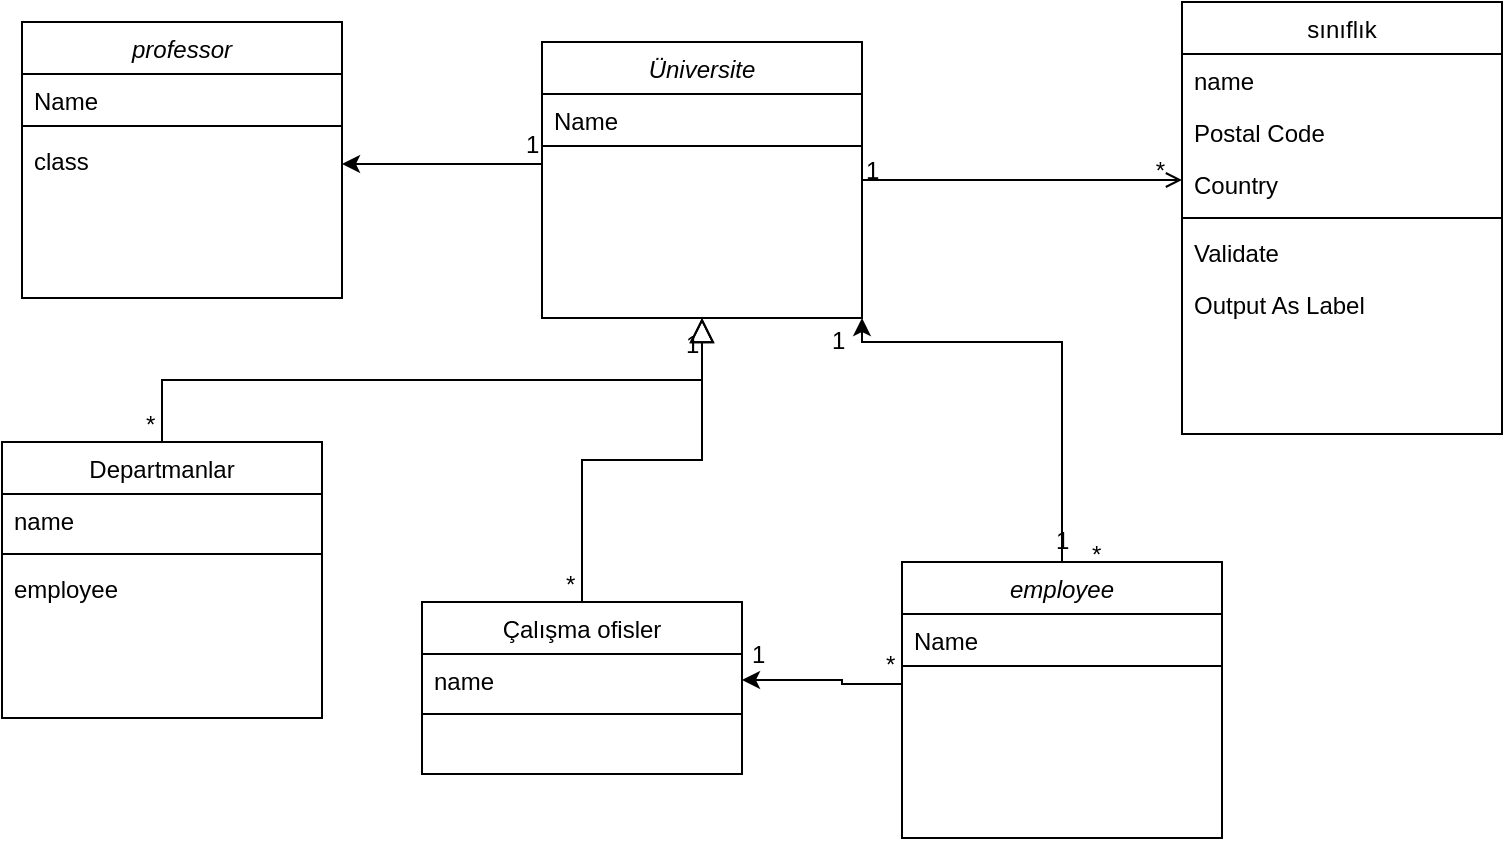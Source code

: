 <mxfile version="21.0.6" type="github">
  <diagram name="Sayfa -1" id="IZf4YPTOtMmeYFm4Y4rr">
    <mxGraphModel dx="1674" dy="796" grid="1" gridSize="10" guides="1" tooltips="1" connect="1" arrows="1" fold="1" page="1" pageScale="1" pageWidth="827" pageHeight="1169" math="0" shadow="0">
      <root>
        <mxCell id="0" />
        <mxCell id="1" parent="0" />
        <mxCell id="3kdU1OcoeH2gAvUZiHrY-1" value="Üniversite" style="swimlane;fontStyle=2;align=center;verticalAlign=top;childLayout=stackLayout;horizontal=1;startSize=26;horizontalStack=0;resizeParent=1;resizeLast=0;collapsible=1;marginBottom=0;rounded=0;shadow=0;strokeWidth=1;" vertex="1" parent="1">
          <mxGeometry x="430" y="140" width="160" height="138" as="geometry">
            <mxRectangle x="230" y="140" width="160" height="26" as="alternateBounds" />
          </mxGeometry>
        </mxCell>
        <mxCell id="3kdU1OcoeH2gAvUZiHrY-2" value="Name" style="text;align=left;verticalAlign=top;spacingLeft=4;spacingRight=4;overflow=hidden;rotatable=0;points=[[0,0.5],[1,0.5]];portConstraint=eastwest;" vertex="1" parent="3kdU1OcoeH2gAvUZiHrY-1">
          <mxGeometry y="26" width="160" height="22" as="geometry" />
        </mxCell>
        <mxCell id="3kdU1OcoeH2gAvUZiHrY-3" style="edgeStyle=orthogonalEdgeStyle;rounded=0;orthogonalLoop=1;jettySize=auto;html=1;" edge="1" parent="3kdU1OcoeH2gAvUZiHrY-1">
          <mxGeometry relative="1" as="geometry">
            <mxPoint x="-100" y="61" as="targetPoint" />
            <mxPoint y="61" as="sourcePoint" />
          </mxGeometry>
        </mxCell>
        <mxCell id="3kdU1OcoeH2gAvUZiHrY-4" value="" style="line;html=1;strokeWidth=1;align=left;verticalAlign=middle;spacingTop=-1;spacingLeft=3;spacingRight=3;rotatable=0;labelPosition=right;points=[];portConstraint=eastwest;" vertex="1" parent="3kdU1OcoeH2gAvUZiHrY-1">
          <mxGeometry y="48" width="160" height="8" as="geometry" />
        </mxCell>
        <mxCell id="3kdU1OcoeH2gAvUZiHrY-5" value="Departmanlar" style="swimlane;fontStyle=0;align=center;verticalAlign=top;childLayout=stackLayout;horizontal=1;startSize=26;horizontalStack=0;resizeParent=1;resizeLast=0;collapsible=1;marginBottom=0;rounded=0;shadow=0;strokeWidth=1;" vertex="1" parent="1">
          <mxGeometry x="160" y="340" width="160" height="138" as="geometry">
            <mxRectangle x="130" y="380" width="160" height="26" as="alternateBounds" />
          </mxGeometry>
        </mxCell>
        <mxCell id="3kdU1OcoeH2gAvUZiHrY-6" value="name" style="text;align=left;verticalAlign=top;spacingLeft=4;spacingRight=4;overflow=hidden;rotatable=0;points=[[0,0.5],[1,0.5]];portConstraint=eastwest;" vertex="1" parent="3kdU1OcoeH2gAvUZiHrY-5">
          <mxGeometry y="26" width="160" height="26" as="geometry" />
        </mxCell>
        <mxCell id="3kdU1OcoeH2gAvUZiHrY-7" value="" style="line;html=1;strokeWidth=1;align=left;verticalAlign=middle;spacingTop=-1;spacingLeft=3;spacingRight=3;rotatable=0;labelPosition=right;points=[];portConstraint=eastwest;" vertex="1" parent="3kdU1OcoeH2gAvUZiHrY-5">
          <mxGeometry y="52" width="160" height="8" as="geometry" />
        </mxCell>
        <mxCell id="3kdU1OcoeH2gAvUZiHrY-8" value="employee" style="text;align=left;verticalAlign=top;spacingLeft=4;spacingRight=4;overflow=hidden;rotatable=0;points=[[0,0.5],[1,0.5]];portConstraint=eastwest;" vertex="1" parent="3kdU1OcoeH2gAvUZiHrY-5">
          <mxGeometry y="60" width="160" height="26" as="geometry" />
        </mxCell>
        <mxCell id="3kdU1OcoeH2gAvUZiHrY-9" value="" style="endArrow=block;endSize=10;endFill=0;shadow=0;strokeWidth=1;rounded=0;edgeStyle=elbowEdgeStyle;elbow=vertical;" edge="1" parent="1" source="3kdU1OcoeH2gAvUZiHrY-5" target="3kdU1OcoeH2gAvUZiHrY-1">
          <mxGeometry width="160" relative="1" as="geometry">
            <mxPoint x="410" y="303" as="sourcePoint" />
            <mxPoint x="410" y="303" as="targetPoint" />
          </mxGeometry>
        </mxCell>
        <mxCell id="3kdU1OcoeH2gAvUZiHrY-10" value="Çalışma ofisler" style="swimlane;fontStyle=0;align=center;verticalAlign=top;childLayout=stackLayout;horizontal=1;startSize=26;horizontalStack=0;resizeParent=1;resizeLast=0;collapsible=1;marginBottom=0;rounded=0;shadow=0;strokeWidth=1;" vertex="1" parent="1">
          <mxGeometry x="370" y="420" width="160" height="86" as="geometry">
            <mxRectangle x="340" y="380" width="170" height="26" as="alternateBounds" />
          </mxGeometry>
        </mxCell>
        <mxCell id="3kdU1OcoeH2gAvUZiHrY-11" value="name" style="text;align=left;verticalAlign=top;spacingLeft=4;spacingRight=4;overflow=hidden;rotatable=0;points=[[0,0.5],[1,0.5]];portConstraint=eastwest;" vertex="1" parent="3kdU1OcoeH2gAvUZiHrY-10">
          <mxGeometry y="26" width="160" height="26" as="geometry" />
        </mxCell>
        <mxCell id="3kdU1OcoeH2gAvUZiHrY-12" value="" style="line;html=1;strokeWidth=1;align=left;verticalAlign=middle;spacingTop=-1;spacingLeft=3;spacingRight=3;rotatable=0;labelPosition=right;points=[];portConstraint=eastwest;" vertex="1" parent="3kdU1OcoeH2gAvUZiHrY-10">
          <mxGeometry y="52" width="160" height="8" as="geometry" />
        </mxCell>
        <mxCell id="3kdU1OcoeH2gAvUZiHrY-13" value="" style="endArrow=block;endSize=10;endFill=0;shadow=0;strokeWidth=1;rounded=0;edgeStyle=elbowEdgeStyle;elbow=vertical;" edge="1" parent="1" source="3kdU1OcoeH2gAvUZiHrY-10" target="3kdU1OcoeH2gAvUZiHrY-1">
          <mxGeometry width="160" relative="1" as="geometry">
            <mxPoint x="420" y="473" as="sourcePoint" />
            <mxPoint x="520" y="371" as="targetPoint" />
          </mxGeometry>
        </mxCell>
        <mxCell id="3kdU1OcoeH2gAvUZiHrY-14" value="sınıflık" style="swimlane;fontStyle=0;align=center;verticalAlign=top;childLayout=stackLayout;horizontal=1;startSize=26;horizontalStack=0;resizeParent=1;resizeLast=0;collapsible=1;marginBottom=0;rounded=0;shadow=0;strokeWidth=1;" vertex="1" parent="1">
          <mxGeometry x="750" y="120" width="160" height="216" as="geometry">
            <mxRectangle x="550" y="140" width="160" height="26" as="alternateBounds" />
          </mxGeometry>
        </mxCell>
        <mxCell id="3kdU1OcoeH2gAvUZiHrY-15" value="name" style="text;align=left;verticalAlign=top;spacingLeft=4;spacingRight=4;overflow=hidden;rotatable=0;points=[[0,0.5],[1,0.5]];portConstraint=eastwest;rounded=0;shadow=0;html=0;" vertex="1" parent="3kdU1OcoeH2gAvUZiHrY-14">
          <mxGeometry y="26" width="160" height="26" as="geometry" />
        </mxCell>
        <mxCell id="3kdU1OcoeH2gAvUZiHrY-16" value="Postal Code" style="text;align=left;verticalAlign=top;spacingLeft=4;spacingRight=4;overflow=hidden;rotatable=0;points=[[0,0.5],[1,0.5]];portConstraint=eastwest;rounded=0;shadow=0;html=0;" vertex="1" parent="3kdU1OcoeH2gAvUZiHrY-14">
          <mxGeometry y="52" width="160" height="26" as="geometry" />
        </mxCell>
        <mxCell id="3kdU1OcoeH2gAvUZiHrY-17" value="Country" style="text;align=left;verticalAlign=top;spacingLeft=4;spacingRight=4;overflow=hidden;rotatable=0;points=[[0,0.5],[1,0.5]];portConstraint=eastwest;rounded=0;shadow=0;html=0;" vertex="1" parent="3kdU1OcoeH2gAvUZiHrY-14">
          <mxGeometry y="78" width="160" height="26" as="geometry" />
        </mxCell>
        <mxCell id="3kdU1OcoeH2gAvUZiHrY-18" value="" style="line;html=1;strokeWidth=1;align=left;verticalAlign=middle;spacingTop=-1;spacingLeft=3;spacingRight=3;rotatable=0;labelPosition=right;points=[];portConstraint=eastwest;" vertex="1" parent="3kdU1OcoeH2gAvUZiHrY-14">
          <mxGeometry y="104" width="160" height="8" as="geometry" />
        </mxCell>
        <mxCell id="3kdU1OcoeH2gAvUZiHrY-19" value="Validate" style="text;align=left;verticalAlign=top;spacingLeft=4;spacingRight=4;overflow=hidden;rotatable=0;points=[[0,0.5],[1,0.5]];portConstraint=eastwest;" vertex="1" parent="3kdU1OcoeH2gAvUZiHrY-14">
          <mxGeometry y="112" width="160" height="26" as="geometry" />
        </mxCell>
        <mxCell id="3kdU1OcoeH2gAvUZiHrY-20" value="Output As Label" style="text;align=left;verticalAlign=top;spacingLeft=4;spacingRight=4;overflow=hidden;rotatable=0;points=[[0,0.5],[1,0.5]];portConstraint=eastwest;" vertex="1" parent="3kdU1OcoeH2gAvUZiHrY-14">
          <mxGeometry y="138" width="160" height="26" as="geometry" />
        </mxCell>
        <mxCell id="3kdU1OcoeH2gAvUZiHrY-21" value="" style="endArrow=open;shadow=0;strokeWidth=1;rounded=0;endFill=1;edgeStyle=elbowEdgeStyle;elbow=vertical;" edge="1" parent="1" source="3kdU1OcoeH2gAvUZiHrY-1" target="3kdU1OcoeH2gAvUZiHrY-14">
          <mxGeometry x="0.5" y="41" relative="1" as="geometry">
            <mxPoint x="590" y="292" as="sourcePoint" />
            <mxPoint x="750" y="292" as="targetPoint" />
            <mxPoint x="-40" y="32" as="offset" />
          </mxGeometry>
        </mxCell>
        <mxCell id="3kdU1OcoeH2gAvUZiHrY-22" value="1" style="resizable=0;align=left;verticalAlign=bottom;labelBackgroundColor=none;fontSize=12;" connectable="0" vertex="1" parent="3kdU1OcoeH2gAvUZiHrY-21">
          <mxGeometry x="-1" relative="1" as="geometry">
            <mxPoint y="4" as="offset" />
          </mxGeometry>
        </mxCell>
        <mxCell id="3kdU1OcoeH2gAvUZiHrY-23" value="*" style="resizable=0;align=right;verticalAlign=bottom;labelBackgroundColor=none;fontSize=12;" connectable="0" vertex="1" parent="3kdU1OcoeH2gAvUZiHrY-21">
          <mxGeometry x="1" relative="1" as="geometry">
            <mxPoint x="-7" y="4" as="offset" />
          </mxGeometry>
        </mxCell>
        <mxCell id="3kdU1OcoeH2gAvUZiHrY-24" value="1" style="resizable=0;align=left;verticalAlign=bottom;labelBackgroundColor=none;fontSize=12;" connectable="0" vertex="1" parent="3kdU1OcoeH2gAvUZiHrY-21">
          <mxGeometry x="-1" relative="1" as="geometry">
            <mxPoint x="-170" y="-9" as="offset" />
          </mxGeometry>
        </mxCell>
        <mxCell id="3kdU1OcoeH2gAvUZiHrY-25" value="*" style="resizable=0;align=left;verticalAlign=bottom;labelBackgroundColor=none;fontSize=12;" connectable="0" vertex="1" parent="3kdU1OcoeH2gAvUZiHrY-21">
          <mxGeometry x="-1" relative="1" as="geometry">
            <mxPoint x="10" y="251" as="offset" />
          </mxGeometry>
        </mxCell>
        <mxCell id="3kdU1OcoeH2gAvUZiHrY-26" value="*" style="resizable=0;align=left;verticalAlign=bottom;labelBackgroundColor=none;fontSize=12;" connectable="0" vertex="1" parent="3kdU1OcoeH2gAvUZiHrY-21">
          <mxGeometry x="-1" relative="1" as="geometry">
            <mxPoint x="34" y="211" as="offset" />
          </mxGeometry>
        </mxCell>
        <mxCell id="3kdU1OcoeH2gAvUZiHrY-27" value="*" style="resizable=0;align=left;verticalAlign=bottom;labelBackgroundColor=none;fontSize=12;" connectable="0" vertex="1" parent="3kdU1OcoeH2gAvUZiHrY-21">
          <mxGeometry x="-1" relative="1" as="geometry">
            <mxPoint x="-360" y="131" as="offset" />
          </mxGeometry>
        </mxCell>
        <mxCell id="3kdU1OcoeH2gAvUZiHrY-28" value="*" style="resizable=0;align=left;verticalAlign=bottom;labelBackgroundColor=none;fontSize=12;" connectable="0" vertex="1" parent="3kdU1OcoeH2gAvUZiHrY-21">
          <mxGeometry x="-1" relative="1" as="geometry">
            <mxPoint x="-150" y="211" as="offset" />
          </mxGeometry>
        </mxCell>
        <mxCell id="3kdU1OcoeH2gAvUZiHrY-29" value="1" style="resizable=0;align=left;verticalAlign=bottom;labelBackgroundColor=none;fontSize=12;" connectable="0" vertex="1" parent="3kdU1OcoeH2gAvUZiHrY-21">
          <mxGeometry x="-1" relative="1" as="geometry">
            <mxPoint x="-90" y="91" as="offset" />
          </mxGeometry>
        </mxCell>
        <mxCell id="3kdU1OcoeH2gAvUZiHrY-30" value="1" style="resizable=0;align=left;verticalAlign=bottom;labelBackgroundColor=none;fontSize=12;" connectable="0" vertex="1" parent="1">
          <mxGeometry x="690" y="390" as="geometry">
            <mxPoint x="-5" y="8" as="offset" />
          </mxGeometry>
        </mxCell>
        <mxCell id="3kdU1OcoeH2gAvUZiHrY-31" value="professor" style="swimlane;fontStyle=2;align=center;verticalAlign=top;childLayout=stackLayout;horizontal=1;startSize=26;horizontalStack=0;resizeParent=1;resizeLast=0;collapsible=1;marginBottom=0;rounded=0;shadow=0;strokeWidth=1;" vertex="1" parent="1">
          <mxGeometry x="170" y="130" width="160" height="138" as="geometry">
            <mxRectangle x="230" y="140" width="160" height="26" as="alternateBounds" />
          </mxGeometry>
        </mxCell>
        <mxCell id="3kdU1OcoeH2gAvUZiHrY-32" value="Name" style="text;align=left;verticalAlign=top;spacingLeft=4;spacingRight=4;overflow=hidden;rotatable=0;points=[[0,0.5],[1,0.5]];portConstraint=eastwest;" vertex="1" parent="3kdU1OcoeH2gAvUZiHrY-31">
          <mxGeometry y="26" width="160" height="22" as="geometry" />
        </mxCell>
        <mxCell id="3kdU1OcoeH2gAvUZiHrY-33" value="" style="line;html=1;strokeWidth=1;align=left;verticalAlign=middle;spacingTop=-1;spacingLeft=3;spacingRight=3;rotatable=0;labelPosition=right;points=[];portConstraint=eastwest;" vertex="1" parent="3kdU1OcoeH2gAvUZiHrY-31">
          <mxGeometry y="48" width="160" height="8" as="geometry" />
        </mxCell>
        <mxCell id="3kdU1OcoeH2gAvUZiHrY-34" value="class" style="text;align=left;verticalAlign=top;spacingLeft=4;spacingRight=4;overflow=hidden;rotatable=0;points=[[0,0.5],[1,0.5]];portConstraint=eastwest;" vertex="1" parent="3kdU1OcoeH2gAvUZiHrY-31">
          <mxGeometry y="56" width="160" height="22" as="geometry" />
        </mxCell>
        <mxCell id="3kdU1OcoeH2gAvUZiHrY-35" style="edgeStyle=orthogonalEdgeStyle;rounded=0;orthogonalLoop=1;jettySize=auto;html=1;entryX=1;entryY=1;entryDx=0;entryDy=0;" edge="1" parent="1" source="3kdU1OcoeH2gAvUZiHrY-36" target="3kdU1OcoeH2gAvUZiHrY-1">
          <mxGeometry relative="1" as="geometry">
            <Array as="points">
              <mxPoint x="690" y="290" />
              <mxPoint x="590" y="290" />
            </Array>
          </mxGeometry>
        </mxCell>
        <mxCell id="3kdU1OcoeH2gAvUZiHrY-36" value="employee" style="swimlane;fontStyle=2;align=center;verticalAlign=top;childLayout=stackLayout;horizontal=1;startSize=26;horizontalStack=0;resizeParent=1;resizeLast=0;collapsible=1;marginBottom=0;rounded=0;shadow=0;strokeWidth=1;" vertex="1" parent="1">
          <mxGeometry x="610" y="400" width="160" height="138" as="geometry">
            <mxRectangle x="230" y="140" width="160" height="26" as="alternateBounds" />
          </mxGeometry>
        </mxCell>
        <mxCell id="3kdU1OcoeH2gAvUZiHrY-37" value="Name" style="text;align=left;verticalAlign=top;spacingLeft=4;spacingRight=4;overflow=hidden;rotatable=0;points=[[0,0.5],[1,0.5]];portConstraint=eastwest;" vertex="1" parent="3kdU1OcoeH2gAvUZiHrY-36">
          <mxGeometry y="26" width="160" height="22" as="geometry" />
        </mxCell>
        <mxCell id="3kdU1OcoeH2gAvUZiHrY-38" style="edgeStyle=orthogonalEdgeStyle;rounded=0;orthogonalLoop=1;jettySize=auto;html=1;entryX=1;entryY=0.5;entryDx=0;entryDy=0;" edge="1" parent="3kdU1OcoeH2gAvUZiHrY-36" target="3kdU1OcoeH2gAvUZiHrY-11">
          <mxGeometry relative="1" as="geometry">
            <mxPoint x="-60" y="61" as="targetPoint" />
            <mxPoint y="61" as="sourcePoint" />
            <Array as="points">
              <mxPoint x="-30" y="61" />
              <mxPoint x="-30" y="59" />
            </Array>
          </mxGeometry>
        </mxCell>
        <mxCell id="3kdU1OcoeH2gAvUZiHrY-39" value="" style="line;html=1;strokeWidth=1;align=left;verticalAlign=middle;spacingTop=-1;spacingLeft=3;spacingRight=3;rotatable=0;labelPosition=right;points=[];portConstraint=eastwest;" vertex="1" parent="3kdU1OcoeH2gAvUZiHrY-36">
          <mxGeometry y="48" width="160" height="8" as="geometry" />
        </mxCell>
        <mxCell id="3kdU1OcoeH2gAvUZiHrY-40" value="1" style="resizable=0;align=left;verticalAlign=bottom;labelBackgroundColor=none;fontSize=12;" connectable="0" vertex="1" parent="1">
          <mxGeometry x="590" y="263" as="geometry">
            <mxPoint x="-17" y="35" as="offset" />
          </mxGeometry>
        </mxCell>
        <mxCell id="3kdU1OcoeH2gAvUZiHrY-41" value="*" style="resizable=0;align=left;verticalAlign=bottom;labelBackgroundColor=none;fontSize=12;" connectable="0" vertex="1" parent="1">
          <mxGeometry x="720" y="370" as="geometry">
            <mxPoint x="-17" y="35" as="offset" />
          </mxGeometry>
        </mxCell>
        <mxCell id="3kdU1OcoeH2gAvUZiHrY-42" value="1" style="resizable=0;align=left;verticalAlign=bottom;labelBackgroundColor=none;fontSize=12;" connectable="0" vertex="1" parent="1">
          <mxGeometry x="550" y="420" as="geometry">
            <mxPoint x="-17" y="35" as="offset" />
          </mxGeometry>
        </mxCell>
      </root>
    </mxGraphModel>
  </diagram>
</mxfile>
